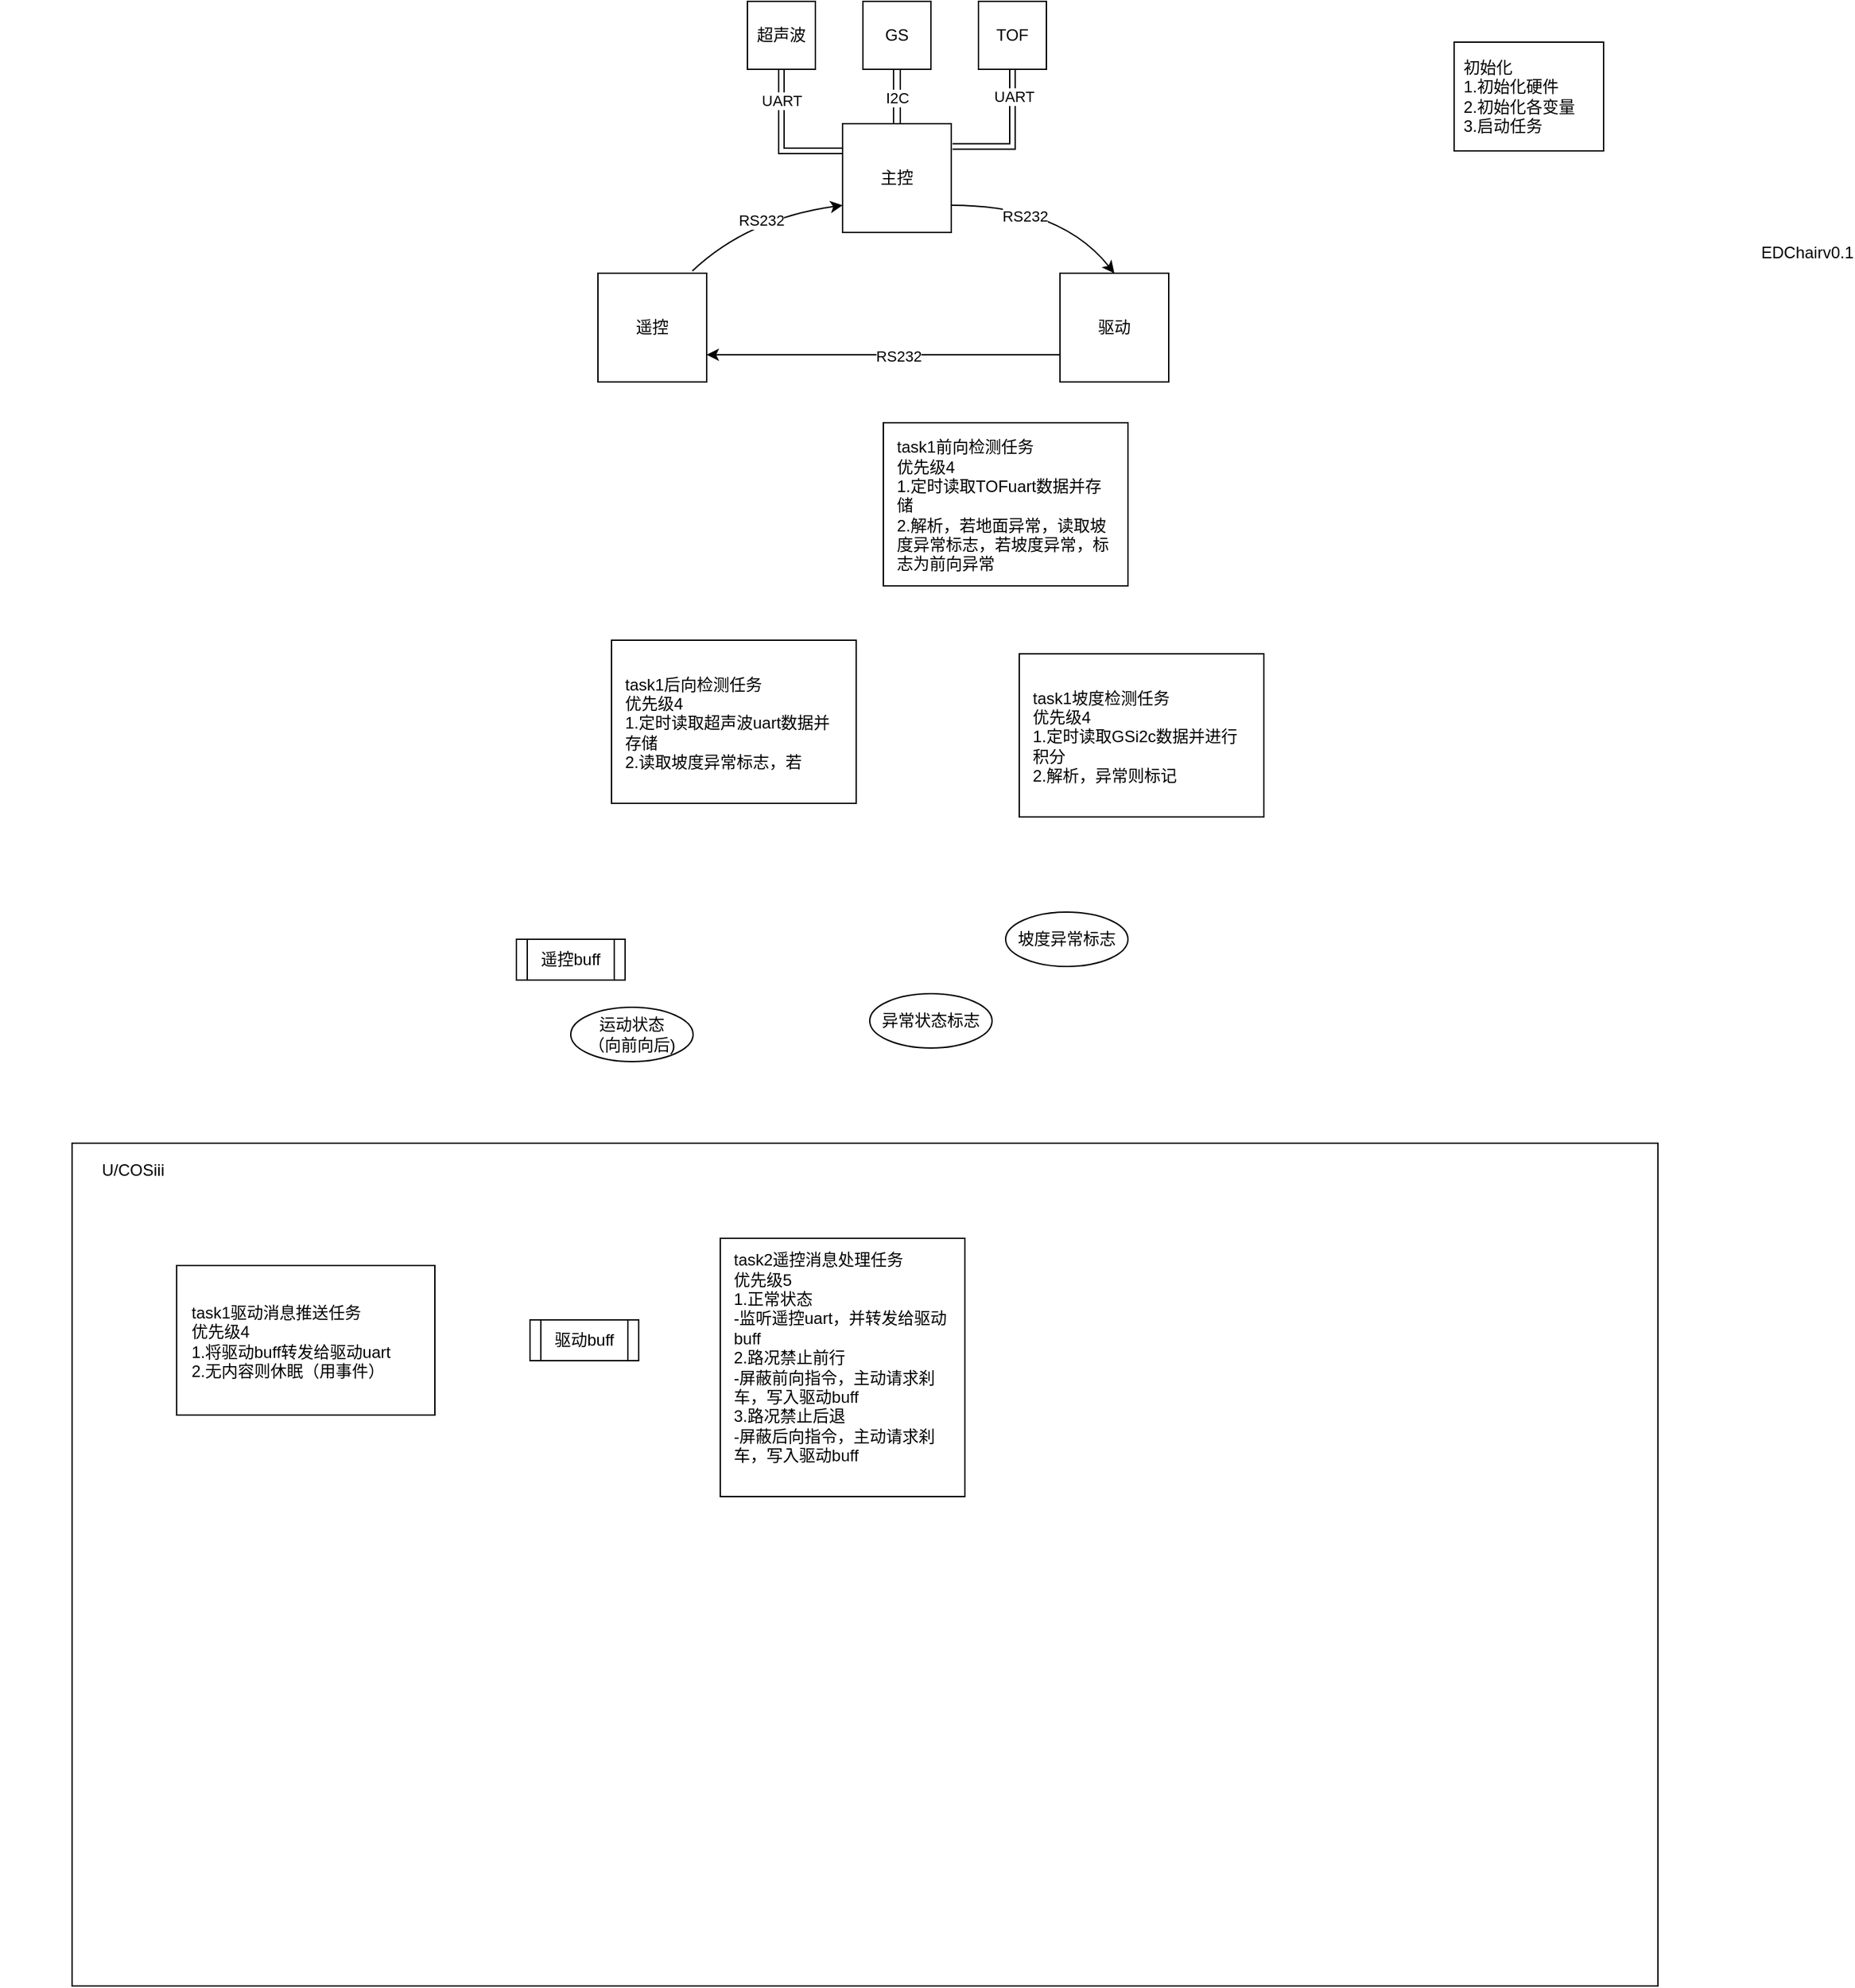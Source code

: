 <mxfile version="24.2.1" type="github">
  <diagram name="第 1 页" id="P7pqEGnPUfQCsjm25Q79">
    <mxGraphModel dx="2555" dy="785" grid="1" gridSize="10" guides="1" tooltips="1" connect="1" arrows="1" fold="1" page="1" pageScale="1" pageWidth="1169" pageHeight="1654" math="0" shadow="0">
      <root>
        <mxCell id="0" />
        <mxCell id="1" parent="0" />
        <mxCell id="nrPkCapQx03MoW446Du7-37" value="" style="group" vertex="1" connectable="0" parent="1">
          <mxGeometry x="-430" y="850" width="1220" height="620" as="geometry" />
        </mxCell>
        <mxCell id="nrPkCapQx03MoW446Du7-36" value="" style="rounded=0;whiteSpace=wrap;html=1;" vertex="1" parent="nrPkCapQx03MoW446Du7-37">
          <mxGeometry x="53.043" width="1166.957" height="620" as="geometry" />
        </mxCell>
        <mxCell id="nrPkCapQx03MoW446Du7-3" value="U/COSiii" style="text;html=1;align=center;verticalAlign=middle;whiteSpace=wrap;rounded=0;" vertex="1" parent="nrPkCapQx03MoW446Du7-37">
          <mxGeometry x="53.04" width="90" height="40" as="geometry" />
        </mxCell>
        <mxCell id="nrPkCapQx03MoW446Du7-18" value="" style="group" vertex="1" connectable="0" parent="nrPkCapQx03MoW446Du7-37">
          <mxGeometry x="130.0" y="90" width="190" height="110" as="geometry" />
        </mxCell>
        <mxCell id="nrPkCapQx03MoW446Du7-19" value="" style="rounded=0;whiteSpace=wrap;html=1;" vertex="1" parent="nrPkCapQx03MoW446Du7-18">
          <mxGeometry width="190" height="110.0" as="geometry" />
        </mxCell>
        <mxCell id="nrPkCapQx03MoW446Du7-20" value="&lt;div style=&quot;&quot;&gt;&lt;span style=&quot;background-color: initial;&quot;&gt;task1驱动消息推送&lt;/span&gt;&lt;span style=&quot;background-color: initial;&quot;&gt;任务&lt;/span&gt;&lt;/div&gt;&lt;div style=&quot;&quot;&gt;&lt;span style=&quot;background-color: initial;&quot;&gt;优先级4&lt;/span&gt;&lt;/div&gt;&lt;div style=&quot;&quot;&gt;1.将驱动buff转发给驱动uart&lt;/div&gt;&lt;div style=&quot;&quot;&gt;2.无内容则休眠（用事件）&lt;/div&gt;" style="text;html=1;align=left;verticalAlign=middle;whiteSpace=wrap;rounded=0;" vertex="1" parent="nrPkCapQx03MoW446Du7-18">
          <mxGeometry x="8.634" y="9.167" width="172.731" height="92.978" as="geometry" />
        </mxCell>
        <mxCell id="nrPkCapQx03MoW446Du7-21" value="驱动buff" style="shape=process;whiteSpace=wrap;html=1;backgroundOutline=1;" vertex="1" parent="nrPkCapQx03MoW446Du7-37">
          <mxGeometry x="390" y="130" width="80" height="30" as="geometry" />
        </mxCell>
        <mxCell id="nrPkCapQx03MoW446Du7-13" value="" style="group" vertex="1" connectable="0" parent="nrPkCapQx03MoW446Du7-37">
          <mxGeometry x="530" y="70" width="180" height="190" as="geometry" />
        </mxCell>
        <mxCell id="nrPkCapQx03MoW446Du7-14" value="" style="rounded=0;whiteSpace=wrap;html=1;" vertex="1" parent="nrPkCapQx03MoW446Du7-13">
          <mxGeometry width="180" height="190" as="geometry" />
        </mxCell>
        <mxCell id="nrPkCapQx03MoW446Du7-15" value="&lt;div style=&quot;&quot;&gt;&lt;span style=&quot;background-color: initial;&quot;&gt;task2遥控消息处理任务&lt;/span&gt;&lt;/div&gt;&lt;div style=&quot;&quot;&gt;&lt;span style=&quot;background-color: initial;&quot;&gt;优先级5&lt;/span&gt;&lt;/div&gt;&lt;div style=&quot;&quot;&gt;1.正常状态&lt;/div&gt;&lt;div style=&quot;&quot;&gt;-监听遥控uart，并转发给驱动buff&lt;/div&gt;&lt;div style=&quot;&quot;&gt;&lt;div&gt;2.路况禁止前行&lt;/div&gt;&lt;div&gt;-&lt;span style=&quot;background-color: initial;&quot;&gt;屏蔽前向指令，主动请求刹车，写入&lt;/span&gt;&lt;span style=&quot;background-color: initial;&quot;&gt;驱动buff&lt;/span&gt;&lt;/div&gt;&lt;div&gt;3.路况禁止后退&lt;/div&gt;&lt;div&gt;-&lt;span style=&quot;background-color: initial;&quot;&gt;屏蔽后向指令，主动请求刹车，&lt;/span&gt;&lt;span style=&quot;background-color: initial;&quot;&gt;写入&lt;/span&gt;&lt;span style=&quot;background-color: initial;&quot;&gt;驱动buff&lt;/span&gt;&lt;/div&gt;&lt;/div&gt;&lt;div style=&quot;&quot;&gt;&lt;br&gt;&lt;/div&gt;" style="text;html=1;align=left;verticalAlign=middle;whiteSpace=wrap;rounded=0;" vertex="1" parent="nrPkCapQx03MoW446Du7-13">
          <mxGeometry x="8.184" y="13.574" width="163.636" height="162.857" as="geometry" />
        </mxCell>
        <mxCell id="kne6DeHZvwvVoVqGHP-4-1" value="遥控" style="whiteSpace=wrap;html=1;aspect=fixed;" parent="1" vertex="1">
          <mxGeometry x="10" y="210" width="80" height="80" as="geometry" />
        </mxCell>
        <mxCell id="NinFL8VWbI65WirlYmD8-3" value="" style="edgeStyle=orthogonalEdgeStyle;rounded=0;orthogonalLoop=1;jettySize=auto;html=1;shape=link;width=5;" parent="1" source="kne6DeHZvwvVoVqGHP-4-4" target="kne6DeHZvwvVoVqGHP-4-15" edge="1">
          <mxGeometry relative="1" as="geometry" />
        </mxCell>
        <mxCell id="NinFL8VWbI65WirlYmD8-4" value="I2C" style="edgeLabel;html=1;align=center;verticalAlign=middle;resizable=0;points=[];" parent="NinFL8VWbI65WirlYmD8-3" vertex="1" connectable="0">
          <mxGeometry x="0.333" y="2" relative="1" as="geometry">
            <mxPoint x="2" y="7" as="offset" />
          </mxGeometry>
        </mxCell>
        <mxCell id="kne6DeHZvwvVoVqGHP-4-4" value="主控" style="whiteSpace=wrap;html=1;aspect=fixed;" parent="1" vertex="1">
          <mxGeometry x="190" y="100" width="80" height="80" as="geometry" />
        </mxCell>
        <mxCell id="kne6DeHZvwvVoVqGHP-4-5" value="驱动" style="whiteSpace=wrap;html=1;aspect=fixed;" parent="1" vertex="1">
          <mxGeometry x="350" y="210" width="80" height="80" as="geometry" />
        </mxCell>
        <mxCell id="kne6DeHZvwvVoVqGHP-4-6" value="" style="curved=1;endArrow=classic;html=1;rounded=0;exitX=0;exitY=0.75;exitDx=0;exitDy=0;entryX=1;entryY=0.75;entryDx=0;entryDy=0;" parent="1" source="kne6DeHZvwvVoVqGHP-4-5" target="kne6DeHZvwvVoVqGHP-4-1" edge="1">
          <mxGeometry width="50" height="50" relative="1" as="geometry">
            <mxPoint x="240" y="250" as="sourcePoint" />
            <mxPoint x="160" y="220" as="targetPoint" />
            <Array as="points">
              <mxPoint x="220" y="270" />
            </Array>
          </mxGeometry>
        </mxCell>
        <mxCell id="kne6DeHZvwvVoVqGHP-4-8" value="RS232" style="edgeLabel;html=1;align=center;verticalAlign=middle;resizable=0;points=[];" parent="kne6DeHZvwvVoVqGHP-4-6" vertex="1" connectable="0">
          <mxGeometry x="0.035" y="1" relative="1" as="geometry">
            <mxPoint x="15" as="offset" />
          </mxGeometry>
        </mxCell>
        <mxCell id="kne6DeHZvwvVoVqGHP-4-9" value="" style="curved=1;endArrow=classic;html=1;rounded=0;exitX=0.868;exitY=-0.02;exitDx=0;exitDy=0;entryX=0;entryY=0.75;entryDx=0;entryDy=0;exitPerimeter=0;" parent="1" source="kne6DeHZvwvVoVqGHP-4-1" target="kne6DeHZvwvVoVqGHP-4-4" edge="1">
          <mxGeometry width="50" height="50" relative="1" as="geometry">
            <mxPoint x="280" y="220" as="sourcePoint" />
            <mxPoint x="330" y="170" as="targetPoint" />
            <Array as="points">
              <mxPoint x="120" y="170" />
            </Array>
          </mxGeometry>
        </mxCell>
        <mxCell id="kne6DeHZvwvVoVqGHP-4-10" value="RS232" style="edgeLabel;html=1;align=center;verticalAlign=middle;resizable=0;points=[];" parent="kne6DeHZvwvVoVqGHP-4-9" vertex="1" connectable="0">
          <mxGeometry x="-0.05" y="2" relative="1" as="geometry">
            <mxPoint x="6" y="3" as="offset" />
          </mxGeometry>
        </mxCell>
        <mxCell id="kne6DeHZvwvVoVqGHP-4-11" value="" style="curved=1;endArrow=classic;html=1;rounded=0;exitX=1;exitY=0.75;exitDx=0;exitDy=0;entryX=0.5;entryY=0;entryDx=0;entryDy=0;" parent="1" source="kne6DeHZvwvVoVqGHP-4-4" target="kne6DeHZvwvVoVqGHP-4-5" edge="1">
          <mxGeometry width="50" height="50" relative="1" as="geometry">
            <mxPoint x="270" y="165" as="sourcePoint" />
            <mxPoint x="320" y="115" as="targetPoint" />
            <Array as="points">
              <mxPoint x="350" y="160" />
            </Array>
          </mxGeometry>
        </mxCell>
        <mxCell id="kne6DeHZvwvVoVqGHP-4-12" value="RS232" style="edgeLabel;html=1;align=center;verticalAlign=middle;resizable=0;points=[];" parent="kne6DeHZvwvVoVqGHP-4-11" vertex="1" connectable="0">
          <mxGeometry x="-0.25" y="-8" relative="1" as="geometry">
            <mxPoint as="offset" />
          </mxGeometry>
        </mxCell>
        <mxCell id="NinFL8VWbI65WirlYmD8-5" style="edgeStyle=orthogonalEdgeStyle;rounded=0;orthogonalLoop=1;jettySize=auto;html=1;entryX=0;entryY=0.25;entryDx=0;entryDy=0;shape=link;" parent="1" source="kne6DeHZvwvVoVqGHP-4-13" target="kne6DeHZvwvVoVqGHP-4-4" edge="1">
          <mxGeometry relative="1" as="geometry">
            <mxPoint x="180" y="120" as="targetPoint" />
            <Array as="points">
              <mxPoint x="145" y="120" />
            </Array>
          </mxGeometry>
        </mxCell>
        <mxCell id="NinFL8VWbI65WirlYmD8-6" value="UART" style="edgeLabel;html=1;align=center;verticalAlign=middle;resizable=0;points=[];" parent="NinFL8VWbI65WirlYmD8-5" vertex="1" connectable="0">
          <mxGeometry x="-0.568" relative="1" as="geometry">
            <mxPoint as="offset" />
          </mxGeometry>
        </mxCell>
        <mxCell id="kne6DeHZvwvVoVqGHP-4-13" value="超声波" style="whiteSpace=wrap;html=1;aspect=fixed;" parent="1" vertex="1">
          <mxGeometry x="120" y="10" width="50" height="50" as="geometry" />
        </mxCell>
        <mxCell id="kne6DeHZvwvVoVqGHP-4-15" value="GS" style="whiteSpace=wrap;html=1;aspect=fixed;" parent="1" vertex="1">
          <mxGeometry x="205" y="10" width="50" height="50" as="geometry" />
        </mxCell>
        <mxCell id="kne6DeHZvwvVoVqGHP-4-16" value="TOF" style="whiteSpace=wrap;html=1;aspect=fixed;" parent="1" vertex="1">
          <mxGeometry x="290" y="10" width="50" height="50" as="geometry" />
        </mxCell>
        <mxCell id="NinFL8VWbI65WirlYmD8-7" style="edgeStyle=orthogonalEdgeStyle;rounded=0;orthogonalLoop=1;jettySize=auto;html=1;exitX=0.5;exitY=1;exitDx=0;exitDy=0;entryX=1.011;entryY=0.21;entryDx=0;entryDy=0;entryPerimeter=0;shape=link;" parent="1" source="kne6DeHZvwvVoVqGHP-4-16" target="kne6DeHZvwvVoVqGHP-4-4" edge="1">
          <mxGeometry relative="1" as="geometry" />
        </mxCell>
        <mxCell id="NinFL8VWbI65WirlYmD8-8" value="UART" style="edgeLabel;html=1;align=center;verticalAlign=middle;resizable=0;points=[];" parent="NinFL8VWbI65WirlYmD8-7" vertex="1" connectable="0">
          <mxGeometry x="-0.612" y="1" relative="1" as="geometry">
            <mxPoint as="offset" />
          </mxGeometry>
        </mxCell>
        <mxCell id="nrPkCapQx03MoW446Du7-10" value="EDChairv0.1" style="text;html=1;align=center;verticalAlign=middle;whiteSpace=wrap;rounded=0;" vertex="1" parent="1">
          <mxGeometry x="870" y="180" width="60" height="30" as="geometry" />
        </mxCell>
        <mxCell id="nrPkCapQx03MoW446Du7-9" value="" style="group" vertex="1" connectable="0" parent="1">
          <mxGeometry x="220" y="320" width="180" height="120" as="geometry" />
        </mxCell>
        <mxCell id="nrPkCapQx03MoW446Du7-5" value="" style="rounded=0;whiteSpace=wrap;html=1;" vertex="1" parent="nrPkCapQx03MoW446Du7-9">
          <mxGeometry width="180" height="120" as="geometry" />
        </mxCell>
        <mxCell id="nrPkCapQx03MoW446Du7-6" value="&lt;div style=&quot;&quot;&gt;&lt;span style=&quot;background-color: initial;&quot;&gt;task1&lt;/span&gt;&lt;span style=&quot;background-color: initial;&quot;&gt;前向检测任务&lt;/span&gt;&lt;/div&gt;&lt;div style=&quot;&quot;&gt;&lt;span style=&quot;background-color: initial;&quot;&gt;优先级4&lt;/span&gt;&lt;/div&gt;&lt;div style=&quot;&quot;&gt;1.定时读取TOFuart数据并存储&lt;/div&gt;&lt;div style=&quot;&quot;&gt;2.解析，若地面异常，读取坡度异常标志，若坡度异常，标志为前向异常&lt;span style=&quot;color: rgba(0, 0, 0, 0); font-family: monospace; font-size: 0px; text-wrap: nowrap; background-color: initial;&quot;&gt;%3CmxGraphModel%3E%3Croot%3E%3CmxCell%20id%3D%220%22%2F%3E%3CmxCell%20id%3D%221%22%20parent%3D%220%22%2F%3E%3CmxCell%20id%3D%222%22%20value%3D%22%E5%9D%A1%E5%BA%A6%E5%BC%82%E5%B8%B8%E6%A0%87%E5%BF%97%22%20style%3D%22ellipse%3BwhiteSpace%3Dwrap%3Bhtml%3D1%3B%22%20vertex%3D%221%22%20parent%3D%221%22%3E%3CmxGeometry%20x%3D%22310%22%20y%3D%22680%22%20width%3D%2290%22%20height%3D%2240%22%20as%3D%22geometry%22%2F%3E%3C%2FmxCell%3E%3C%2Froot%3E%3C%2FmxGraphModel%3E&lt;/span&gt;&lt;/div&gt;" style="text;html=1;align=left;verticalAlign=middle;whiteSpace=wrap;rounded=0;" vertex="1" parent="nrPkCapQx03MoW446Du7-9">
          <mxGeometry x="8.18" y="10" width="163.64" height="101.43" as="geometry" />
        </mxCell>
        <mxCell id="nrPkCapQx03MoW446Du7-17" value="运动状态&lt;div&gt;（向前向后)&lt;/div&gt;" style="ellipse;whiteSpace=wrap;html=1;" vertex="1" parent="1">
          <mxGeometry x="-10" y="750" width="90" height="40" as="geometry" />
        </mxCell>
        <mxCell id="nrPkCapQx03MoW446Du7-23" value="" style="group" vertex="1" connectable="0" parent="1">
          <mxGeometry x="320" y="490" width="180" height="120" as="geometry" />
        </mxCell>
        <mxCell id="nrPkCapQx03MoW446Du7-24" value="" style="rounded=0;whiteSpace=wrap;html=1;" vertex="1" parent="nrPkCapQx03MoW446Du7-23">
          <mxGeometry width="180" height="120" as="geometry" />
        </mxCell>
        <mxCell id="nrPkCapQx03MoW446Du7-25" value="&lt;div style=&quot;&quot;&gt;&lt;span style=&quot;background-color: initial;&quot;&gt;task1&lt;/span&gt;&lt;span style=&quot;background-color: initial;&quot;&gt;坡度检测任务&lt;/span&gt;&lt;/div&gt;&lt;div style=&quot;&quot;&gt;&lt;span style=&quot;background-color: initial;&quot;&gt;优先级4&lt;/span&gt;&lt;/div&gt;&lt;div style=&quot;&quot;&gt;1.定时读取GSi2c数据并进行积分&lt;/div&gt;&lt;div style=&quot;&quot;&gt;2.解析，异常则标记&lt;/div&gt;" style="text;html=1;align=left;verticalAlign=middle;whiteSpace=wrap;rounded=0;" vertex="1" parent="nrPkCapQx03MoW446Du7-23">
          <mxGeometry x="8.18" y="10" width="163.64" height="101.43" as="geometry" />
        </mxCell>
        <mxCell id="nrPkCapQx03MoW446Du7-26" value="坡度异常标志" style="ellipse;whiteSpace=wrap;html=1;" vertex="1" parent="1">
          <mxGeometry x="310" y="680" width="90" height="40" as="geometry" />
        </mxCell>
        <mxCell id="nrPkCapQx03MoW446Du7-29" value="" style="group" vertex="1" connectable="0" parent="1">
          <mxGeometry x="20" y="480" width="180" height="120" as="geometry" />
        </mxCell>
        <mxCell id="nrPkCapQx03MoW446Du7-30" value="" style="rounded=0;whiteSpace=wrap;html=1;" vertex="1" parent="nrPkCapQx03MoW446Du7-29">
          <mxGeometry width="180" height="120" as="geometry" />
        </mxCell>
        <mxCell id="nrPkCapQx03MoW446Du7-31" value="&lt;div style=&quot;&quot;&gt;&lt;span style=&quot;background-color: initial;&quot;&gt;task1后&lt;/span&gt;&lt;span style=&quot;background-color: initial;&quot;&gt;向检测任务&lt;/span&gt;&lt;/div&gt;&lt;div style=&quot;&quot;&gt;&lt;span style=&quot;background-color: initial;&quot;&gt;优先级4&lt;/span&gt;&lt;/div&gt;&lt;div style=&quot;&quot;&gt;1.定时读取超声波uart数据并存储&lt;/div&gt;&lt;div style=&quot;&quot;&gt;2.读取坡度异常标志，若&lt;span style=&quot;color: rgba(0, 0, 0, 0); font-family: monospace; font-size: 0px; text-wrap: nowrap; background-color: initial;&quot;&gt;%3CmxGraphModel%3E%3Croot%3E%3CmxCell%20id%3D%220%22%2F%3E%3CmxCell%20id%3D%221%22%20parent%3D%220%22%2F%3E%3CmxCell%20id%3D%222%22%20value%3D%22%E5%9D%A1%E5%BA%A6%E5%BC%82%E5%B8%B8%E6%A0%87%E5%BF%97%22%20style%3D%22ellipse%3BwhiteSpace%3Dwrap%3Bhtml%3D1%3B%22%20vertex%3D%221%22%20parent%3D%221%22%3E%3CmxGeometry%20x%3D%22310%22%20y%3D%22680%22%20width%3D%2290%22%20height%3D%2240%22%20as%3D%22geometry%22%2F%3E%3C%2FmxCell%3E%3C%2Froot%3E%3C%2FmxGraphModel%3E&lt;/span&gt;&lt;/div&gt;" style="text;html=1;align=left;verticalAlign=middle;whiteSpace=wrap;rounded=0;" vertex="1" parent="nrPkCapQx03MoW446Du7-29">
          <mxGeometry x="8.18" y="10" width="163.64" height="101.43" as="geometry" />
        </mxCell>
        <mxCell id="nrPkCapQx03MoW446Du7-32" value="" style="group" vertex="1" connectable="0" parent="1">
          <mxGeometry x="640" y="40" width="110" height="80" as="geometry" />
        </mxCell>
        <mxCell id="nrPkCapQx03MoW446Du7-33" value="" style="rounded=0;whiteSpace=wrap;html=1;" vertex="1" parent="nrPkCapQx03MoW446Du7-32">
          <mxGeometry width="110" height="80" as="geometry" />
        </mxCell>
        <mxCell id="nrPkCapQx03MoW446Du7-34" value="&lt;div style=&quot;&quot;&gt;&lt;span style=&quot;background-color: initial;&quot;&gt;初始化&lt;/span&gt;&lt;/div&gt;&lt;div style=&quot;&quot;&gt;1.初始化硬件&lt;/div&gt;&lt;div style=&quot;&quot;&gt;2.初始化各变量&lt;/div&gt;&lt;div style=&quot;&quot;&gt;&lt;span style=&quot;background-color: initial;&quot;&gt;3.启动任务&lt;/span&gt;&lt;/div&gt;" style="text;html=1;align=left;verticalAlign=middle;whiteSpace=wrap;rounded=0;" vertex="1" parent="nrPkCapQx03MoW446Du7-32">
          <mxGeometry x="4.999" y="6.667" width="100.002" height="67.62" as="geometry" />
        </mxCell>
        <mxCell id="nrPkCapQx03MoW446Du7-22" value="遥控buff" style="shape=process;whiteSpace=wrap;html=1;backgroundOutline=1;" vertex="1" parent="1">
          <mxGeometry x="-50" y="700" width="80" height="30" as="geometry" />
        </mxCell>
        <mxCell id="nrPkCapQx03MoW446Du7-44" value="异常状态标志" style="ellipse;whiteSpace=wrap;html=1;" vertex="1" parent="1">
          <mxGeometry x="210" y="740" width="90" height="40" as="geometry" />
        </mxCell>
      </root>
    </mxGraphModel>
  </diagram>
</mxfile>
